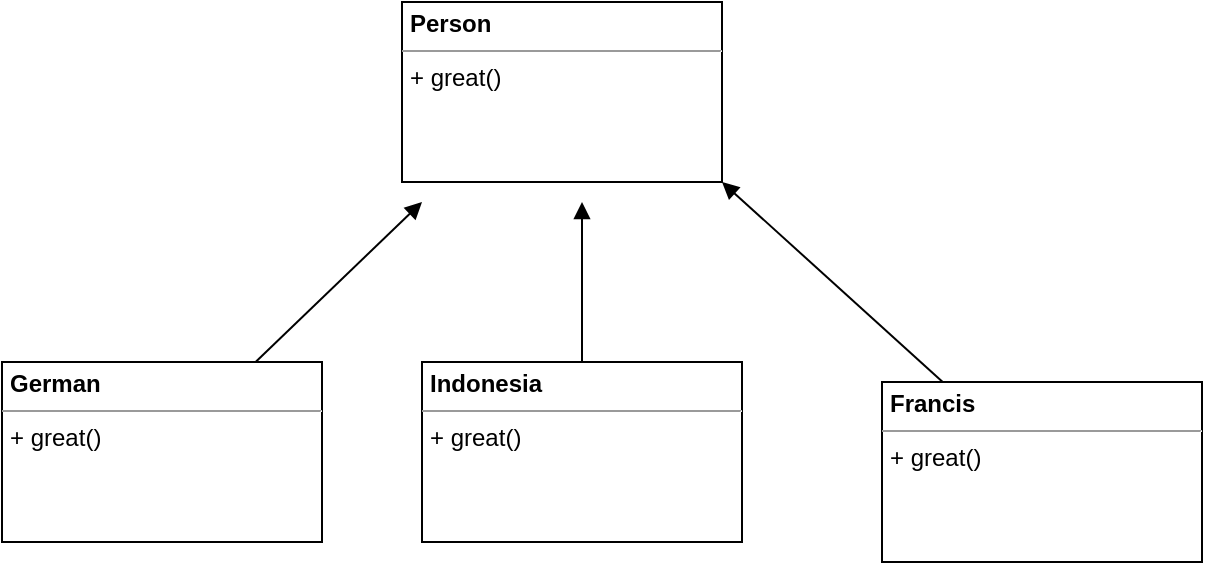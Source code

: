 <mxfile>
    <diagram id="7F5Q27prOEcbaXOZwU9f" name="Page-1">
        <mxGraphModel dx="798" dy="607" grid="1" gridSize="10" guides="1" tooltips="1" connect="1" arrows="1" fold="1" page="1" pageScale="1" pageWidth="850" pageHeight="1100" math="0" shadow="0">
            <root>
                <mxCell id="0"/>
                <mxCell id="1" parent="0"/>
                <mxCell id="7" value="&lt;p style=&quot;margin:0px;margin-top:4px;text-align:center;&quot;&gt;&lt;/p&gt;&lt;p style=&quot;margin:0px;margin-left:4px;&quot;&gt;&lt;b&gt;Person&lt;/b&gt;&lt;/p&gt;&lt;hr size=&quot;1&quot;&gt;&lt;p style=&quot;margin:0px;margin-left:4px;&quot;&gt;+ great()&lt;/p&gt;" style="verticalAlign=top;align=left;overflow=fill;fontSize=12;fontFamily=Helvetica;html=1;" vertex="1" parent="1">
                    <mxGeometry x="280" y="130" width="160" height="90" as="geometry"/>
                </mxCell>
                <mxCell id="11" style="edgeStyle=none;html=1;endArrow=block;endFill=1;" edge="1" parent="1" source="8">
                    <mxGeometry relative="1" as="geometry">
                        <mxPoint x="290" y="230" as="targetPoint"/>
                    </mxGeometry>
                </mxCell>
                <mxCell id="8" value="&lt;p style=&quot;margin:0px;margin-top:4px;text-align:center;&quot;&gt;&lt;/p&gt;&lt;p style=&quot;margin:0px;margin-left:4px;&quot;&gt;&lt;b&gt;German&lt;/b&gt;&lt;/p&gt;&lt;hr size=&quot;1&quot;&gt;&lt;p style=&quot;margin:0px;margin-left:4px;&quot;&gt;+ great()&lt;/p&gt;" style="verticalAlign=top;align=left;overflow=fill;fontSize=12;fontFamily=Helvetica;html=1;" vertex="1" parent="1">
                    <mxGeometry x="80" y="310" width="160" height="90" as="geometry"/>
                </mxCell>
                <mxCell id="12" style="edgeStyle=none;html=1;endArrow=block;endFill=1;" edge="1" parent="1" source="9">
                    <mxGeometry relative="1" as="geometry">
                        <mxPoint x="370" y="230" as="targetPoint"/>
                    </mxGeometry>
                </mxCell>
                <mxCell id="9" value="&lt;p style=&quot;margin:0px;margin-top:4px;text-align:center;&quot;&gt;&lt;/p&gt;&lt;p style=&quot;margin:0px;margin-left:4px;&quot;&gt;&lt;b&gt;Indonesia&lt;/b&gt;&lt;/p&gt;&lt;hr size=&quot;1&quot;&gt;&lt;p style=&quot;margin:0px;margin-left:4px;&quot;&gt;+ great()&lt;/p&gt;" style="verticalAlign=top;align=left;overflow=fill;fontSize=12;fontFamily=Helvetica;html=1;" vertex="1" parent="1">
                    <mxGeometry x="290" y="310" width="160" height="90" as="geometry"/>
                </mxCell>
                <mxCell id="13" style="edgeStyle=none;html=1;entryX=1;entryY=1;entryDx=0;entryDy=0;endArrow=block;endFill=1;" edge="1" parent="1" source="10" target="7">
                    <mxGeometry relative="1" as="geometry"/>
                </mxCell>
                <mxCell id="10" value="&lt;p style=&quot;margin:0px;margin-top:4px;text-align:center;&quot;&gt;&lt;/p&gt;&lt;p style=&quot;margin:0px;margin-left:4px;&quot;&gt;&lt;b&gt;Francis&lt;/b&gt;&lt;/p&gt;&lt;hr size=&quot;1&quot;&gt;&lt;p style=&quot;margin:0px;margin-left:4px;&quot;&gt;+ great()&lt;/p&gt;" style="verticalAlign=top;align=left;overflow=fill;fontSize=12;fontFamily=Helvetica;html=1;" vertex="1" parent="1">
                    <mxGeometry x="520" y="320" width="160" height="90" as="geometry"/>
                </mxCell>
            </root>
        </mxGraphModel>
    </diagram>
</mxfile>
